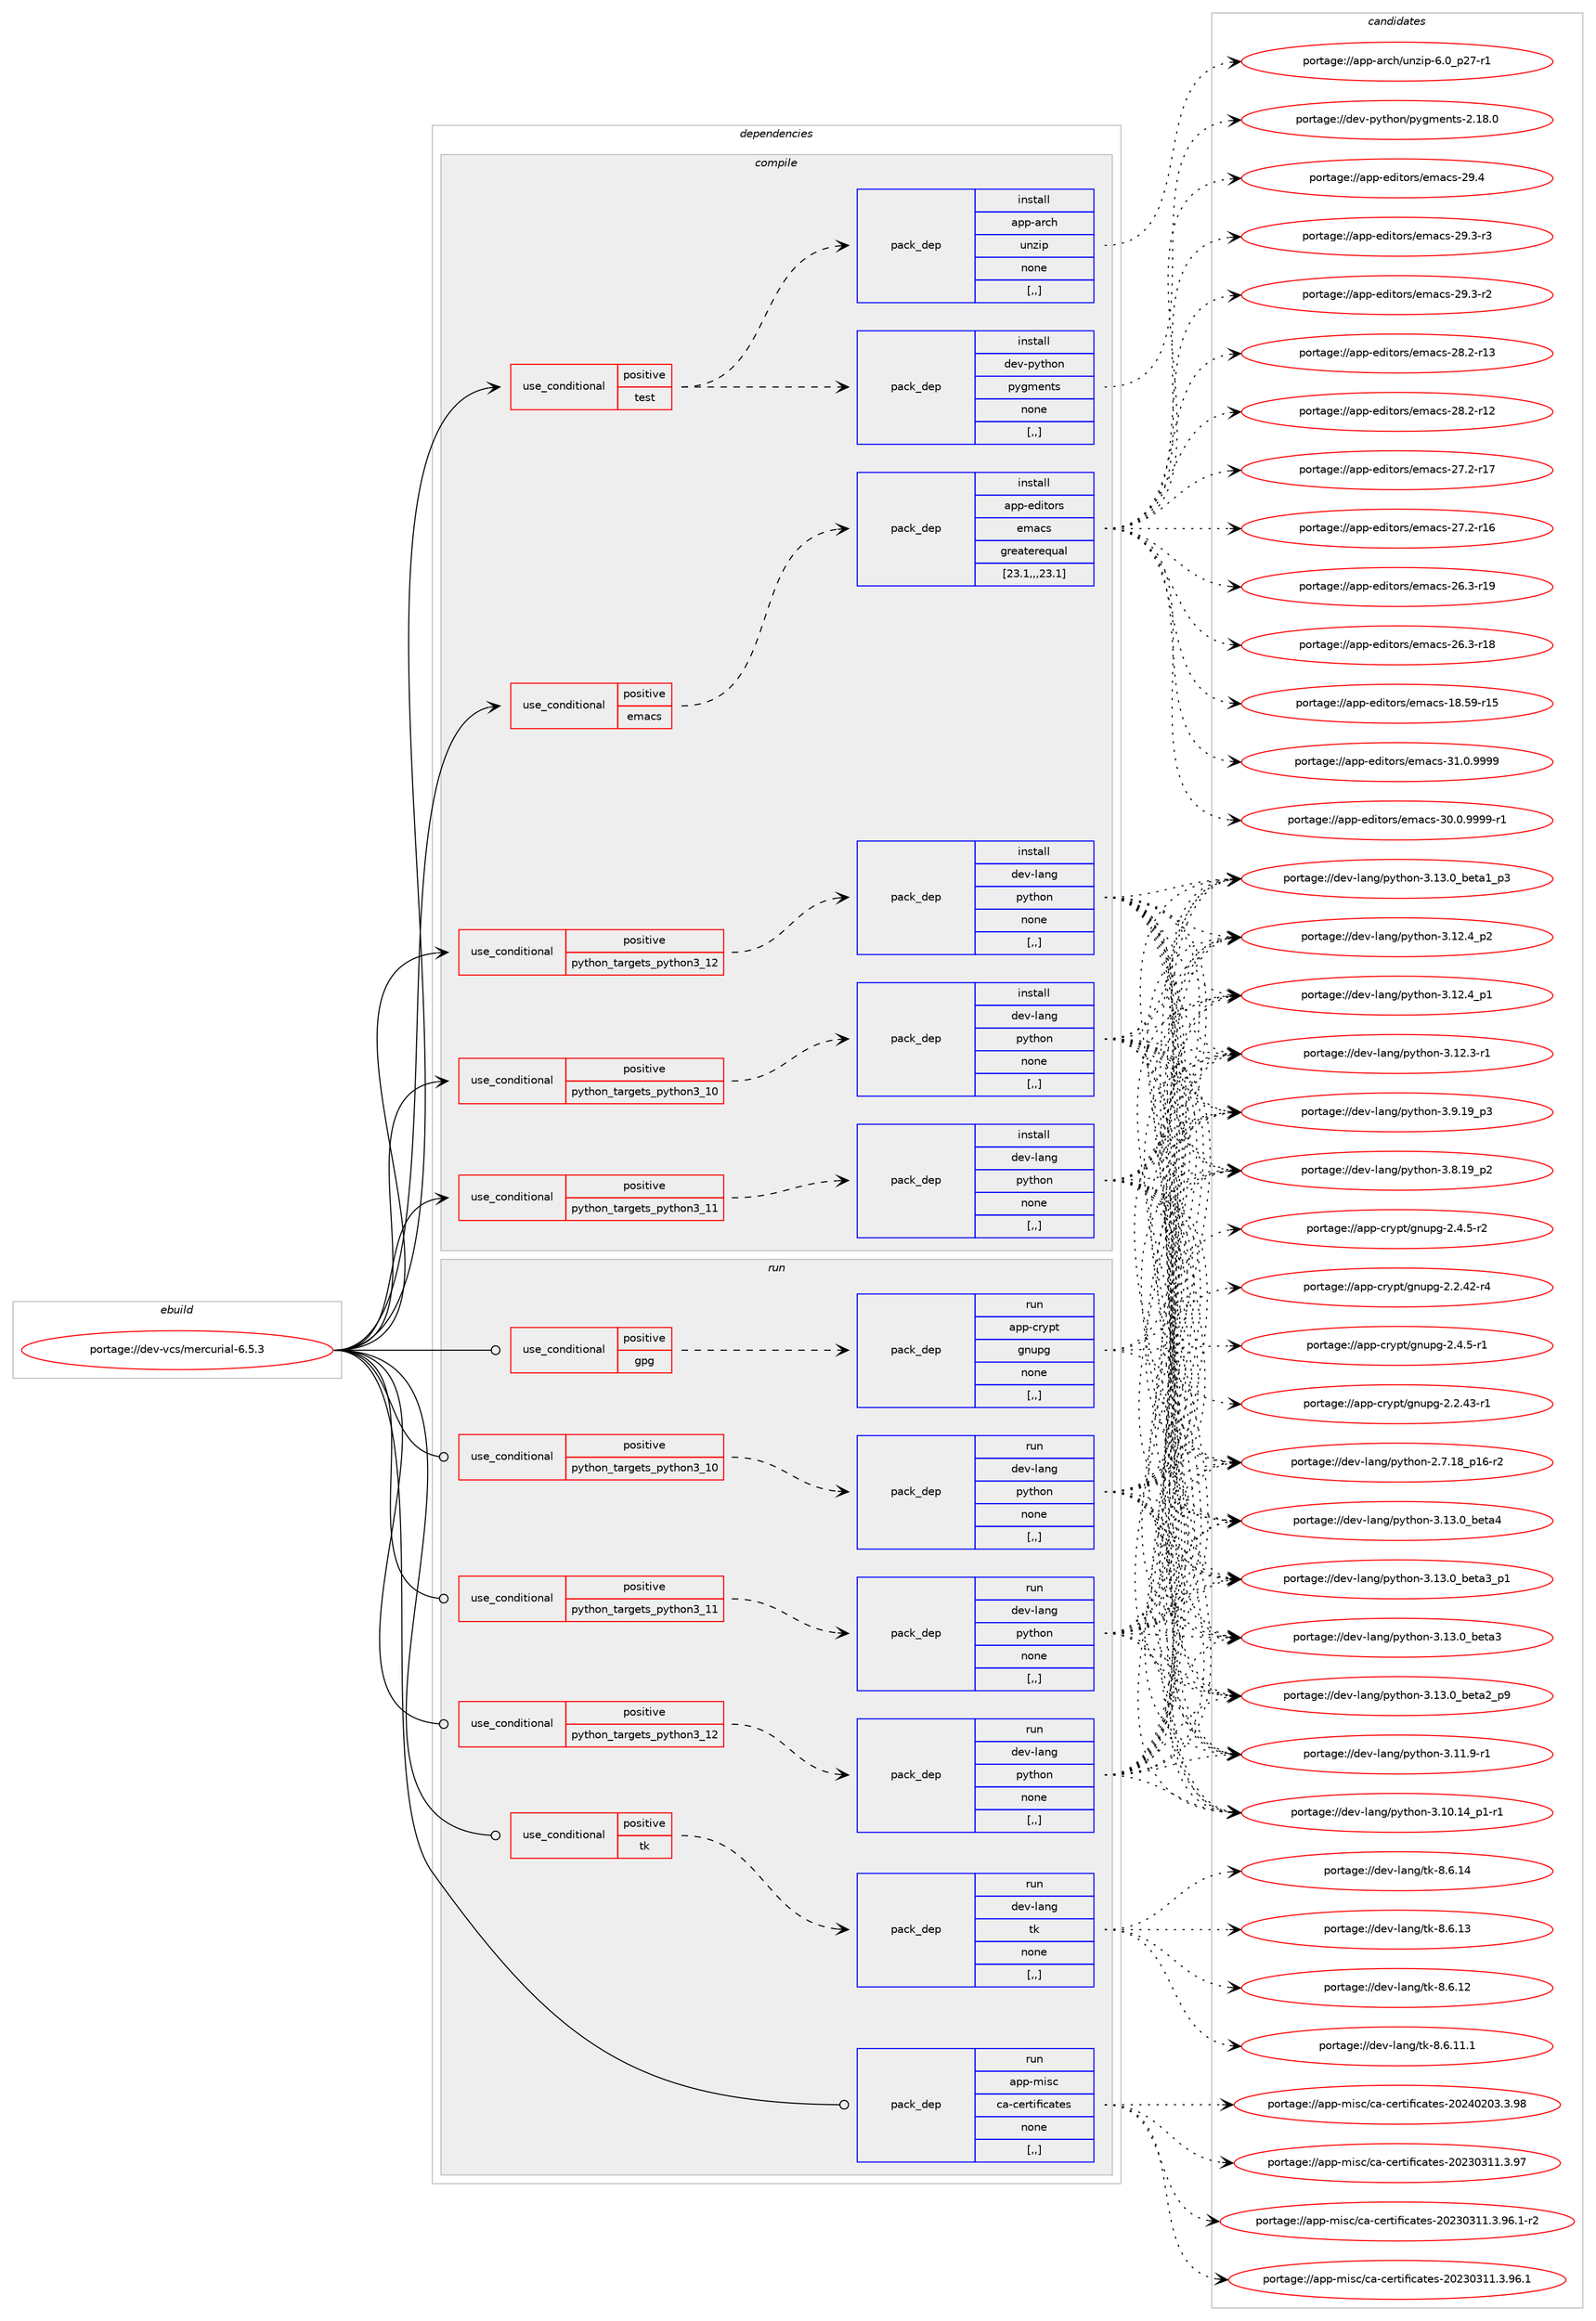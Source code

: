 digraph prolog {

# *************
# Graph options
# *************

newrank=true;
concentrate=true;
compound=true;
graph [rankdir=LR,fontname=Helvetica,fontsize=10,ranksep=1.5];#, ranksep=2.5, nodesep=0.2];
edge  [arrowhead=vee];
node  [fontname=Helvetica,fontsize=10];

# **********
# The ebuild
# **********

subgraph cluster_leftcol {
color=gray;
label=<<i>ebuild</i>>;
id [label="portage://dev-vcs/mercurial-6.5.3", color=red, width=4, href="../dev-vcs/mercurial-6.5.3.svg"];
}

# ****************
# The dependencies
# ****************

subgraph cluster_midcol {
color=gray;
label=<<i>dependencies</i>>;
subgraph cluster_compile {
fillcolor="#eeeeee";
style=filled;
label=<<i>compile</i>>;
subgraph cond62586 {
dependency222664 [label=<<TABLE BORDER="0" CELLBORDER="1" CELLSPACING="0" CELLPADDING="4"><TR><TD ROWSPAN="3" CELLPADDING="10">use_conditional</TD></TR><TR><TD>positive</TD></TR><TR><TD>emacs</TD></TR></TABLE>>, shape=none, color=red];
subgraph pack158615 {
dependency222665 [label=<<TABLE BORDER="0" CELLBORDER="1" CELLSPACING="0" CELLPADDING="4" WIDTH="220"><TR><TD ROWSPAN="6" CELLPADDING="30">pack_dep</TD></TR><TR><TD WIDTH="110">install</TD></TR><TR><TD>app-editors</TD></TR><TR><TD>emacs</TD></TR><TR><TD>greaterequal</TD></TR><TR><TD>[23.1,,,23.1]</TD></TR></TABLE>>, shape=none, color=blue];
}
dependency222664:e -> dependency222665:w [weight=20,style="dashed",arrowhead="vee"];
}
id:e -> dependency222664:w [weight=20,style="solid",arrowhead="vee"];
subgraph cond62587 {
dependency222666 [label=<<TABLE BORDER="0" CELLBORDER="1" CELLSPACING="0" CELLPADDING="4"><TR><TD ROWSPAN="3" CELLPADDING="10">use_conditional</TD></TR><TR><TD>positive</TD></TR><TR><TD>python_targets_python3_10</TD></TR></TABLE>>, shape=none, color=red];
subgraph pack158616 {
dependency222667 [label=<<TABLE BORDER="0" CELLBORDER="1" CELLSPACING="0" CELLPADDING="4" WIDTH="220"><TR><TD ROWSPAN="6" CELLPADDING="30">pack_dep</TD></TR><TR><TD WIDTH="110">install</TD></TR><TR><TD>dev-lang</TD></TR><TR><TD>python</TD></TR><TR><TD>none</TD></TR><TR><TD>[,,]</TD></TR></TABLE>>, shape=none, color=blue];
}
dependency222666:e -> dependency222667:w [weight=20,style="dashed",arrowhead="vee"];
}
id:e -> dependency222666:w [weight=20,style="solid",arrowhead="vee"];
subgraph cond62588 {
dependency222668 [label=<<TABLE BORDER="0" CELLBORDER="1" CELLSPACING="0" CELLPADDING="4"><TR><TD ROWSPAN="3" CELLPADDING="10">use_conditional</TD></TR><TR><TD>positive</TD></TR><TR><TD>python_targets_python3_11</TD></TR></TABLE>>, shape=none, color=red];
subgraph pack158617 {
dependency222669 [label=<<TABLE BORDER="0" CELLBORDER="1" CELLSPACING="0" CELLPADDING="4" WIDTH="220"><TR><TD ROWSPAN="6" CELLPADDING="30">pack_dep</TD></TR><TR><TD WIDTH="110">install</TD></TR><TR><TD>dev-lang</TD></TR><TR><TD>python</TD></TR><TR><TD>none</TD></TR><TR><TD>[,,]</TD></TR></TABLE>>, shape=none, color=blue];
}
dependency222668:e -> dependency222669:w [weight=20,style="dashed",arrowhead="vee"];
}
id:e -> dependency222668:w [weight=20,style="solid",arrowhead="vee"];
subgraph cond62589 {
dependency222670 [label=<<TABLE BORDER="0" CELLBORDER="1" CELLSPACING="0" CELLPADDING="4"><TR><TD ROWSPAN="3" CELLPADDING="10">use_conditional</TD></TR><TR><TD>positive</TD></TR><TR><TD>python_targets_python3_12</TD></TR></TABLE>>, shape=none, color=red];
subgraph pack158618 {
dependency222671 [label=<<TABLE BORDER="0" CELLBORDER="1" CELLSPACING="0" CELLPADDING="4" WIDTH="220"><TR><TD ROWSPAN="6" CELLPADDING="30">pack_dep</TD></TR><TR><TD WIDTH="110">install</TD></TR><TR><TD>dev-lang</TD></TR><TR><TD>python</TD></TR><TR><TD>none</TD></TR><TR><TD>[,,]</TD></TR></TABLE>>, shape=none, color=blue];
}
dependency222670:e -> dependency222671:w [weight=20,style="dashed",arrowhead="vee"];
}
id:e -> dependency222670:w [weight=20,style="solid",arrowhead="vee"];
subgraph cond62590 {
dependency222672 [label=<<TABLE BORDER="0" CELLBORDER="1" CELLSPACING="0" CELLPADDING="4"><TR><TD ROWSPAN="3" CELLPADDING="10">use_conditional</TD></TR><TR><TD>positive</TD></TR><TR><TD>test</TD></TR></TABLE>>, shape=none, color=red];
subgraph pack158619 {
dependency222673 [label=<<TABLE BORDER="0" CELLBORDER="1" CELLSPACING="0" CELLPADDING="4" WIDTH="220"><TR><TD ROWSPAN="6" CELLPADDING="30">pack_dep</TD></TR><TR><TD WIDTH="110">install</TD></TR><TR><TD>app-arch</TD></TR><TR><TD>unzip</TD></TR><TR><TD>none</TD></TR><TR><TD>[,,]</TD></TR></TABLE>>, shape=none, color=blue];
}
dependency222672:e -> dependency222673:w [weight=20,style="dashed",arrowhead="vee"];
subgraph pack158620 {
dependency222674 [label=<<TABLE BORDER="0" CELLBORDER="1" CELLSPACING="0" CELLPADDING="4" WIDTH="220"><TR><TD ROWSPAN="6" CELLPADDING="30">pack_dep</TD></TR><TR><TD WIDTH="110">install</TD></TR><TR><TD>dev-python</TD></TR><TR><TD>pygments</TD></TR><TR><TD>none</TD></TR><TR><TD>[,,]</TD></TR></TABLE>>, shape=none, color=blue];
}
dependency222672:e -> dependency222674:w [weight=20,style="dashed",arrowhead="vee"];
}
id:e -> dependency222672:w [weight=20,style="solid",arrowhead="vee"];
}
subgraph cluster_compileandrun {
fillcolor="#eeeeee";
style=filled;
label=<<i>compile and run</i>>;
}
subgraph cluster_run {
fillcolor="#eeeeee";
style=filled;
label=<<i>run</i>>;
subgraph cond62591 {
dependency222675 [label=<<TABLE BORDER="0" CELLBORDER="1" CELLSPACING="0" CELLPADDING="4"><TR><TD ROWSPAN="3" CELLPADDING="10">use_conditional</TD></TR><TR><TD>positive</TD></TR><TR><TD>gpg</TD></TR></TABLE>>, shape=none, color=red];
subgraph pack158621 {
dependency222676 [label=<<TABLE BORDER="0" CELLBORDER="1" CELLSPACING="0" CELLPADDING="4" WIDTH="220"><TR><TD ROWSPAN="6" CELLPADDING="30">pack_dep</TD></TR><TR><TD WIDTH="110">run</TD></TR><TR><TD>app-crypt</TD></TR><TR><TD>gnupg</TD></TR><TR><TD>none</TD></TR><TR><TD>[,,]</TD></TR></TABLE>>, shape=none, color=blue];
}
dependency222675:e -> dependency222676:w [weight=20,style="dashed",arrowhead="vee"];
}
id:e -> dependency222675:w [weight=20,style="solid",arrowhead="odot"];
subgraph cond62592 {
dependency222677 [label=<<TABLE BORDER="0" CELLBORDER="1" CELLSPACING="0" CELLPADDING="4"><TR><TD ROWSPAN="3" CELLPADDING="10">use_conditional</TD></TR><TR><TD>positive</TD></TR><TR><TD>python_targets_python3_10</TD></TR></TABLE>>, shape=none, color=red];
subgraph pack158622 {
dependency222678 [label=<<TABLE BORDER="0" CELLBORDER="1" CELLSPACING="0" CELLPADDING="4" WIDTH="220"><TR><TD ROWSPAN="6" CELLPADDING="30">pack_dep</TD></TR><TR><TD WIDTH="110">run</TD></TR><TR><TD>dev-lang</TD></TR><TR><TD>python</TD></TR><TR><TD>none</TD></TR><TR><TD>[,,]</TD></TR></TABLE>>, shape=none, color=blue];
}
dependency222677:e -> dependency222678:w [weight=20,style="dashed",arrowhead="vee"];
}
id:e -> dependency222677:w [weight=20,style="solid",arrowhead="odot"];
subgraph cond62593 {
dependency222679 [label=<<TABLE BORDER="0" CELLBORDER="1" CELLSPACING="0" CELLPADDING="4"><TR><TD ROWSPAN="3" CELLPADDING="10">use_conditional</TD></TR><TR><TD>positive</TD></TR><TR><TD>python_targets_python3_11</TD></TR></TABLE>>, shape=none, color=red];
subgraph pack158623 {
dependency222680 [label=<<TABLE BORDER="0" CELLBORDER="1" CELLSPACING="0" CELLPADDING="4" WIDTH="220"><TR><TD ROWSPAN="6" CELLPADDING="30">pack_dep</TD></TR><TR><TD WIDTH="110">run</TD></TR><TR><TD>dev-lang</TD></TR><TR><TD>python</TD></TR><TR><TD>none</TD></TR><TR><TD>[,,]</TD></TR></TABLE>>, shape=none, color=blue];
}
dependency222679:e -> dependency222680:w [weight=20,style="dashed",arrowhead="vee"];
}
id:e -> dependency222679:w [weight=20,style="solid",arrowhead="odot"];
subgraph cond62594 {
dependency222681 [label=<<TABLE BORDER="0" CELLBORDER="1" CELLSPACING="0" CELLPADDING="4"><TR><TD ROWSPAN="3" CELLPADDING="10">use_conditional</TD></TR><TR><TD>positive</TD></TR><TR><TD>python_targets_python3_12</TD></TR></TABLE>>, shape=none, color=red];
subgraph pack158624 {
dependency222682 [label=<<TABLE BORDER="0" CELLBORDER="1" CELLSPACING="0" CELLPADDING="4" WIDTH="220"><TR><TD ROWSPAN="6" CELLPADDING="30">pack_dep</TD></TR><TR><TD WIDTH="110">run</TD></TR><TR><TD>dev-lang</TD></TR><TR><TD>python</TD></TR><TR><TD>none</TD></TR><TR><TD>[,,]</TD></TR></TABLE>>, shape=none, color=blue];
}
dependency222681:e -> dependency222682:w [weight=20,style="dashed",arrowhead="vee"];
}
id:e -> dependency222681:w [weight=20,style="solid",arrowhead="odot"];
subgraph cond62595 {
dependency222683 [label=<<TABLE BORDER="0" CELLBORDER="1" CELLSPACING="0" CELLPADDING="4"><TR><TD ROWSPAN="3" CELLPADDING="10">use_conditional</TD></TR><TR><TD>positive</TD></TR><TR><TD>tk</TD></TR></TABLE>>, shape=none, color=red];
subgraph pack158625 {
dependency222684 [label=<<TABLE BORDER="0" CELLBORDER="1" CELLSPACING="0" CELLPADDING="4" WIDTH="220"><TR><TD ROWSPAN="6" CELLPADDING="30">pack_dep</TD></TR><TR><TD WIDTH="110">run</TD></TR><TR><TD>dev-lang</TD></TR><TR><TD>tk</TD></TR><TR><TD>none</TD></TR><TR><TD>[,,]</TD></TR></TABLE>>, shape=none, color=blue];
}
dependency222683:e -> dependency222684:w [weight=20,style="dashed",arrowhead="vee"];
}
id:e -> dependency222683:w [weight=20,style="solid",arrowhead="odot"];
subgraph pack158626 {
dependency222685 [label=<<TABLE BORDER="0" CELLBORDER="1" CELLSPACING="0" CELLPADDING="4" WIDTH="220"><TR><TD ROWSPAN="6" CELLPADDING="30">pack_dep</TD></TR><TR><TD WIDTH="110">run</TD></TR><TR><TD>app-misc</TD></TR><TR><TD>ca-certificates</TD></TR><TR><TD>none</TD></TR><TR><TD>[,,]</TD></TR></TABLE>>, shape=none, color=blue];
}
id:e -> dependency222685:w [weight=20,style="solid",arrowhead="odot"];
}
}

# **************
# The candidates
# **************

subgraph cluster_choices {
rank=same;
color=gray;
label=<<i>candidates</i>>;

subgraph choice158615 {
color=black;
nodesep=1;
choice971121124510110010511611111411547101109979911545514946484657575757 [label="portage://app-editors/emacs-31.0.9999", color=red, width=4,href="../app-editors/emacs-31.0.9999.svg"];
choice9711211245101100105116111114115471011099799115455148464846575757574511449 [label="portage://app-editors/emacs-30.0.9999-r1", color=red, width=4,href="../app-editors/emacs-30.0.9999-r1.svg"];
choice97112112451011001051161111141154710110997991154550574652 [label="portage://app-editors/emacs-29.4", color=red, width=4,href="../app-editors/emacs-29.4.svg"];
choice971121124510110010511611111411547101109979911545505746514511451 [label="portage://app-editors/emacs-29.3-r3", color=red, width=4,href="../app-editors/emacs-29.3-r3.svg"];
choice971121124510110010511611111411547101109979911545505746514511450 [label="portage://app-editors/emacs-29.3-r2", color=red, width=4,href="../app-editors/emacs-29.3-r2.svg"];
choice97112112451011001051161111141154710110997991154550564650451144951 [label="portage://app-editors/emacs-28.2-r13", color=red, width=4,href="../app-editors/emacs-28.2-r13.svg"];
choice97112112451011001051161111141154710110997991154550564650451144950 [label="portage://app-editors/emacs-28.2-r12", color=red, width=4,href="../app-editors/emacs-28.2-r12.svg"];
choice97112112451011001051161111141154710110997991154550554650451144955 [label="portage://app-editors/emacs-27.2-r17", color=red, width=4,href="../app-editors/emacs-27.2-r17.svg"];
choice97112112451011001051161111141154710110997991154550554650451144954 [label="portage://app-editors/emacs-27.2-r16", color=red, width=4,href="../app-editors/emacs-27.2-r16.svg"];
choice97112112451011001051161111141154710110997991154550544651451144957 [label="portage://app-editors/emacs-26.3-r19", color=red, width=4,href="../app-editors/emacs-26.3-r19.svg"];
choice97112112451011001051161111141154710110997991154550544651451144956 [label="portage://app-editors/emacs-26.3-r18", color=red, width=4,href="../app-editors/emacs-26.3-r18.svg"];
choice9711211245101100105116111114115471011099799115454956465357451144953 [label="portage://app-editors/emacs-18.59-r15", color=red, width=4,href="../app-editors/emacs-18.59-r15.svg"];
dependency222665:e -> choice971121124510110010511611111411547101109979911545514946484657575757:w [style=dotted,weight="100"];
dependency222665:e -> choice9711211245101100105116111114115471011099799115455148464846575757574511449:w [style=dotted,weight="100"];
dependency222665:e -> choice97112112451011001051161111141154710110997991154550574652:w [style=dotted,weight="100"];
dependency222665:e -> choice971121124510110010511611111411547101109979911545505746514511451:w [style=dotted,weight="100"];
dependency222665:e -> choice971121124510110010511611111411547101109979911545505746514511450:w [style=dotted,weight="100"];
dependency222665:e -> choice97112112451011001051161111141154710110997991154550564650451144951:w [style=dotted,weight="100"];
dependency222665:e -> choice97112112451011001051161111141154710110997991154550564650451144950:w [style=dotted,weight="100"];
dependency222665:e -> choice97112112451011001051161111141154710110997991154550554650451144955:w [style=dotted,weight="100"];
dependency222665:e -> choice97112112451011001051161111141154710110997991154550554650451144954:w [style=dotted,weight="100"];
dependency222665:e -> choice97112112451011001051161111141154710110997991154550544651451144957:w [style=dotted,weight="100"];
dependency222665:e -> choice97112112451011001051161111141154710110997991154550544651451144956:w [style=dotted,weight="100"];
dependency222665:e -> choice9711211245101100105116111114115471011099799115454956465357451144953:w [style=dotted,weight="100"];
}
subgraph choice158616 {
color=black;
nodesep=1;
choice1001011184510897110103471121211161041111104551464951464895981011169752 [label="portage://dev-lang/python-3.13.0_beta4", color=red, width=4,href="../dev-lang/python-3.13.0_beta4.svg"];
choice10010111845108971101034711212111610411111045514649514648959810111697519511249 [label="portage://dev-lang/python-3.13.0_beta3_p1", color=red, width=4,href="../dev-lang/python-3.13.0_beta3_p1.svg"];
choice1001011184510897110103471121211161041111104551464951464895981011169751 [label="portage://dev-lang/python-3.13.0_beta3", color=red, width=4,href="../dev-lang/python-3.13.0_beta3.svg"];
choice10010111845108971101034711212111610411111045514649514648959810111697509511257 [label="portage://dev-lang/python-3.13.0_beta2_p9", color=red, width=4,href="../dev-lang/python-3.13.0_beta2_p9.svg"];
choice10010111845108971101034711212111610411111045514649514648959810111697499511251 [label="portage://dev-lang/python-3.13.0_beta1_p3", color=red, width=4,href="../dev-lang/python-3.13.0_beta1_p3.svg"];
choice100101118451089711010347112121116104111110455146495046529511250 [label="portage://dev-lang/python-3.12.4_p2", color=red, width=4,href="../dev-lang/python-3.12.4_p2.svg"];
choice100101118451089711010347112121116104111110455146495046529511249 [label="portage://dev-lang/python-3.12.4_p1", color=red, width=4,href="../dev-lang/python-3.12.4_p1.svg"];
choice100101118451089711010347112121116104111110455146495046514511449 [label="portage://dev-lang/python-3.12.3-r1", color=red, width=4,href="../dev-lang/python-3.12.3-r1.svg"];
choice100101118451089711010347112121116104111110455146494946574511449 [label="portage://dev-lang/python-3.11.9-r1", color=red, width=4,href="../dev-lang/python-3.11.9-r1.svg"];
choice100101118451089711010347112121116104111110455146494846495295112494511449 [label="portage://dev-lang/python-3.10.14_p1-r1", color=red, width=4,href="../dev-lang/python-3.10.14_p1-r1.svg"];
choice100101118451089711010347112121116104111110455146574649579511251 [label="portage://dev-lang/python-3.9.19_p3", color=red, width=4,href="../dev-lang/python-3.9.19_p3.svg"];
choice100101118451089711010347112121116104111110455146564649579511250 [label="portage://dev-lang/python-3.8.19_p2", color=red, width=4,href="../dev-lang/python-3.8.19_p2.svg"];
choice100101118451089711010347112121116104111110455046554649569511249544511450 [label="portage://dev-lang/python-2.7.18_p16-r2", color=red, width=4,href="../dev-lang/python-2.7.18_p16-r2.svg"];
dependency222667:e -> choice1001011184510897110103471121211161041111104551464951464895981011169752:w [style=dotted,weight="100"];
dependency222667:e -> choice10010111845108971101034711212111610411111045514649514648959810111697519511249:w [style=dotted,weight="100"];
dependency222667:e -> choice1001011184510897110103471121211161041111104551464951464895981011169751:w [style=dotted,weight="100"];
dependency222667:e -> choice10010111845108971101034711212111610411111045514649514648959810111697509511257:w [style=dotted,weight="100"];
dependency222667:e -> choice10010111845108971101034711212111610411111045514649514648959810111697499511251:w [style=dotted,weight="100"];
dependency222667:e -> choice100101118451089711010347112121116104111110455146495046529511250:w [style=dotted,weight="100"];
dependency222667:e -> choice100101118451089711010347112121116104111110455146495046529511249:w [style=dotted,weight="100"];
dependency222667:e -> choice100101118451089711010347112121116104111110455146495046514511449:w [style=dotted,weight="100"];
dependency222667:e -> choice100101118451089711010347112121116104111110455146494946574511449:w [style=dotted,weight="100"];
dependency222667:e -> choice100101118451089711010347112121116104111110455146494846495295112494511449:w [style=dotted,weight="100"];
dependency222667:e -> choice100101118451089711010347112121116104111110455146574649579511251:w [style=dotted,weight="100"];
dependency222667:e -> choice100101118451089711010347112121116104111110455146564649579511250:w [style=dotted,weight="100"];
dependency222667:e -> choice100101118451089711010347112121116104111110455046554649569511249544511450:w [style=dotted,weight="100"];
}
subgraph choice158617 {
color=black;
nodesep=1;
choice1001011184510897110103471121211161041111104551464951464895981011169752 [label="portage://dev-lang/python-3.13.0_beta4", color=red, width=4,href="../dev-lang/python-3.13.0_beta4.svg"];
choice10010111845108971101034711212111610411111045514649514648959810111697519511249 [label="portage://dev-lang/python-3.13.0_beta3_p1", color=red, width=4,href="../dev-lang/python-3.13.0_beta3_p1.svg"];
choice1001011184510897110103471121211161041111104551464951464895981011169751 [label="portage://dev-lang/python-3.13.0_beta3", color=red, width=4,href="../dev-lang/python-3.13.0_beta3.svg"];
choice10010111845108971101034711212111610411111045514649514648959810111697509511257 [label="portage://dev-lang/python-3.13.0_beta2_p9", color=red, width=4,href="../dev-lang/python-3.13.0_beta2_p9.svg"];
choice10010111845108971101034711212111610411111045514649514648959810111697499511251 [label="portage://dev-lang/python-3.13.0_beta1_p3", color=red, width=4,href="../dev-lang/python-3.13.0_beta1_p3.svg"];
choice100101118451089711010347112121116104111110455146495046529511250 [label="portage://dev-lang/python-3.12.4_p2", color=red, width=4,href="../dev-lang/python-3.12.4_p2.svg"];
choice100101118451089711010347112121116104111110455146495046529511249 [label="portage://dev-lang/python-3.12.4_p1", color=red, width=4,href="../dev-lang/python-3.12.4_p1.svg"];
choice100101118451089711010347112121116104111110455146495046514511449 [label="portage://dev-lang/python-3.12.3-r1", color=red, width=4,href="../dev-lang/python-3.12.3-r1.svg"];
choice100101118451089711010347112121116104111110455146494946574511449 [label="portage://dev-lang/python-3.11.9-r1", color=red, width=4,href="../dev-lang/python-3.11.9-r1.svg"];
choice100101118451089711010347112121116104111110455146494846495295112494511449 [label="portage://dev-lang/python-3.10.14_p1-r1", color=red, width=4,href="../dev-lang/python-3.10.14_p1-r1.svg"];
choice100101118451089711010347112121116104111110455146574649579511251 [label="portage://dev-lang/python-3.9.19_p3", color=red, width=4,href="../dev-lang/python-3.9.19_p3.svg"];
choice100101118451089711010347112121116104111110455146564649579511250 [label="portage://dev-lang/python-3.8.19_p2", color=red, width=4,href="../dev-lang/python-3.8.19_p2.svg"];
choice100101118451089711010347112121116104111110455046554649569511249544511450 [label="portage://dev-lang/python-2.7.18_p16-r2", color=red, width=4,href="../dev-lang/python-2.7.18_p16-r2.svg"];
dependency222669:e -> choice1001011184510897110103471121211161041111104551464951464895981011169752:w [style=dotted,weight="100"];
dependency222669:e -> choice10010111845108971101034711212111610411111045514649514648959810111697519511249:w [style=dotted,weight="100"];
dependency222669:e -> choice1001011184510897110103471121211161041111104551464951464895981011169751:w [style=dotted,weight="100"];
dependency222669:e -> choice10010111845108971101034711212111610411111045514649514648959810111697509511257:w [style=dotted,weight="100"];
dependency222669:e -> choice10010111845108971101034711212111610411111045514649514648959810111697499511251:w [style=dotted,weight="100"];
dependency222669:e -> choice100101118451089711010347112121116104111110455146495046529511250:w [style=dotted,weight="100"];
dependency222669:e -> choice100101118451089711010347112121116104111110455146495046529511249:w [style=dotted,weight="100"];
dependency222669:e -> choice100101118451089711010347112121116104111110455146495046514511449:w [style=dotted,weight="100"];
dependency222669:e -> choice100101118451089711010347112121116104111110455146494946574511449:w [style=dotted,weight="100"];
dependency222669:e -> choice100101118451089711010347112121116104111110455146494846495295112494511449:w [style=dotted,weight="100"];
dependency222669:e -> choice100101118451089711010347112121116104111110455146574649579511251:w [style=dotted,weight="100"];
dependency222669:e -> choice100101118451089711010347112121116104111110455146564649579511250:w [style=dotted,weight="100"];
dependency222669:e -> choice100101118451089711010347112121116104111110455046554649569511249544511450:w [style=dotted,weight="100"];
}
subgraph choice158618 {
color=black;
nodesep=1;
choice1001011184510897110103471121211161041111104551464951464895981011169752 [label="portage://dev-lang/python-3.13.0_beta4", color=red, width=4,href="../dev-lang/python-3.13.0_beta4.svg"];
choice10010111845108971101034711212111610411111045514649514648959810111697519511249 [label="portage://dev-lang/python-3.13.0_beta3_p1", color=red, width=4,href="../dev-lang/python-3.13.0_beta3_p1.svg"];
choice1001011184510897110103471121211161041111104551464951464895981011169751 [label="portage://dev-lang/python-3.13.0_beta3", color=red, width=4,href="../dev-lang/python-3.13.0_beta3.svg"];
choice10010111845108971101034711212111610411111045514649514648959810111697509511257 [label="portage://dev-lang/python-3.13.0_beta2_p9", color=red, width=4,href="../dev-lang/python-3.13.0_beta2_p9.svg"];
choice10010111845108971101034711212111610411111045514649514648959810111697499511251 [label="portage://dev-lang/python-3.13.0_beta1_p3", color=red, width=4,href="../dev-lang/python-3.13.0_beta1_p3.svg"];
choice100101118451089711010347112121116104111110455146495046529511250 [label="portage://dev-lang/python-3.12.4_p2", color=red, width=4,href="../dev-lang/python-3.12.4_p2.svg"];
choice100101118451089711010347112121116104111110455146495046529511249 [label="portage://dev-lang/python-3.12.4_p1", color=red, width=4,href="../dev-lang/python-3.12.4_p1.svg"];
choice100101118451089711010347112121116104111110455146495046514511449 [label="portage://dev-lang/python-3.12.3-r1", color=red, width=4,href="../dev-lang/python-3.12.3-r1.svg"];
choice100101118451089711010347112121116104111110455146494946574511449 [label="portage://dev-lang/python-3.11.9-r1", color=red, width=4,href="../dev-lang/python-3.11.9-r1.svg"];
choice100101118451089711010347112121116104111110455146494846495295112494511449 [label="portage://dev-lang/python-3.10.14_p1-r1", color=red, width=4,href="../dev-lang/python-3.10.14_p1-r1.svg"];
choice100101118451089711010347112121116104111110455146574649579511251 [label="portage://dev-lang/python-3.9.19_p3", color=red, width=4,href="../dev-lang/python-3.9.19_p3.svg"];
choice100101118451089711010347112121116104111110455146564649579511250 [label="portage://dev-lang/python-3.8.19_p2", color=red, width=4,href="../dev-lang/python-3.8.19_p2.svg"];
choice100101118451089711010347112121116104111110455046554649569511249544511450 [label="portage://dev-lang/python-2.7.18_p16-r2", color=red, width=4,href="../dev-lang/python-2.7.18_p16-r2.svg"];
dependency222671:e -> choice1001011184510897110103471121211161041111104551464951464895981011169752:w [style=dotted,weight="100"];
dependency222671:e -> choice10010111845108971101034711212111610411111045514649514648959810111697519511249:w [style=dotted,weight="100"];
dependency222671:e -> choice1001011184510897110103471121211161041111104551464951464895981011169751:w [style=dotted,weight="100"];
dependency222671:e -> choice10010111845108971101034711212111610411111045514649514648959810111697509511257:w [style=dotted,weight="100"];
dependency222671:e -> choice10010111845108971101034711212111610411111045514649514648959810111697499511251:w [style=dotted,weight="100"];
dependency222671:e -> choice100101118451089711010347112121116104111110455146495046529511250:w [style=dotted,weight="100"];
dependency222671:e -> choice100101118451089711010347112121116104111110455146495046529511249:w [style=dotted,weight="100"];
dependency222671:e -> choice100101118451089711010347112121116104111110455146495046514511449:w [style=dotted,weight="100"];
dependency222671:e -> choice100101118451089711010347112121116104111110455146494946574511449:w [style=dotted,weight="100"];
dependency222671:e -> choice100101118451089711010347112121116104111110455146494846495295112494511449:w [style=dotted,weight="100"];
dependency222671:e -> choice100101118451089711010347112121116104111110455146574649579511251:w [style=dotted,weight="100"];
dependency222671:e -> choice100101118451089711010347112121116104111110455146564649579511250:w [style=dotted,weight="100"];
dependency222671:e -> choice100101118451089711010347112121116104111110455046554649569511249544511450:w [style=dotted,weight="100"];
}
subgraph choice158619 {
color=black;
nodesep=1;
choice9711211245971149910447117110122105112455446489511250554511449 [label="portage://app-arch/unzip-6.0_p27-r1", color=red, width=4,href="../app-arch/unzip-6.0_p27-r1.svg"];
dependency222673:e -> choice9711211245971149910447117110122105112455446489511250554511449:w [style=dotted,weight="100"];
}
subgraph choice158620 {
color=black;
nodesep=1;
choice100101118451121211161041111104711212110310910111011611545504649564648 [label="portage://dev-python/pygments-2.18.0", color=red, width=4,href="../dev-python/pygments-2.18.0.svg"];
dependency222674:e -> choice100101118451121211161041111104711212110310910111011611545504649564648:w [style=dotted,weight="100"];
}
subgraph choice158621 {
color=black;
nodesep=1;
choice971121124599114121112116471031101171121034550465246534511450 [label="portage://app-crypt/gnupg-2.4.5-r2", color=red, width=4,href="../app-crypt/gnupg-2.4.5-r2.svg"];
choice971121124599114121112116471031101171121034550465246534511449 [label="portage://app-crypt/gnupg-2.4.5-r1", color=red, width=4,href="../app-crypt/gnupg-2.4.5-r1.svg"];
choice97112112459911412111211647103110117112103455046504652514511449 [label="portage://app-crypt/gnupg-2.2.43-r1", color=red, width=4,href="../app-crypt/gnupg-2.2.43-r1.svg"];
choice97112112459911412111211647103110117112103455046504652504511452 [label="portage://app-crypt/gnupg-2.2.42-r4", color=red, width=4,href="../app-crypt/gnupg-2.2.42-r4.svg"];
dependency222676:e -> choice971121124599114121112116471031101171121034550465246534511450:w [style=dotted,weight="100"];
dependency222676:e -> choice971121124599114121112116471031101171121034550465246534511449:w [style=dotted,weight="100"];
dependency222676:e -> choice97112112459911412111211647103110117112103455046504652514511449:w [style=dotted,weight="100"];
dependency222676:e -> choice97112112459911412111211647103110117112103455046504652504511452:w [style=dotted,weight="100"];
}
subgraph choice158622 {
color=black;
nodesep=1;
choice1001011184510897110103471121211161041111104551464951464895981011169752 [label="portage://dev-lang/python-3.13.0_beta4", color=red, width=4,href="../dev-lang/python-3.13.0_beta4.svg"];
choice10010111845108971101034711212111610411111045514649514648959810111697519511249 [label="portage://dev-lang/python-3.13.0_beta3_p1", color=red, width=4,href="../dev-lang/python-3.13.0_beta3_p1.svg"];
choice1001011184510897110103471121211161041111104551464951464895981011169751 [label="portage://dev-lang/python-3.13.0_beta3", color=red, width=4,href="../dev-lang/python-3.13.0_beta3.svg"];
choice10010111845108971101034711212111610411111045514649514648959810111697509511257 [label="portage://dev-lang/python-3.13.0_beta2_p9", color=red, width=4,href="../dev-lang/python-3.13.0_beta2_p9.svg"];
choice10010111845108971101034711212111610411111045514649514648959810111697499511251 [label="portage://dev-lang/python-3.13.0_beta1_p3", color=red, width=4,href="../dev-lang/python-3.13.0_beta1_p3.svg"];
choice100101118451089711010347112121116104111110455146495046529511250 [label="portage://dev-lang/python-3.12.4_p2", color=red, width=4,href="../dev-lang/python-3.12.4_p2.svg"];
choice100101118451089711010347112121116104111110455146495046529511249 [label="portage://dev-lang/python-3.12.4_p1", color=red, width=4,href="../dev-lang/python-3.12.4_p1.svg"];
choice100101118451089711010347112121116104111110455146495046514511449 [label="portage://dev-lang/python-3.12.3-r1", color=red, width=4,href="../dev-lang/python-3.12.3-r1.svg"];
choice100101118451089711010347112121116104111110455146494946574511449 [label="portage://dev-lang/python-3.11.9-r1", color=red, width=4,href="../dev-lang/python-3.11.9-r1.svg"];
choice100101118451089711010347112121116104111110455146494846495295112494511449 [label="portage://dev-lang/python-3.10.14_p1-r1", color=red, width=4,href="../dev-lang/python-3.10.14_p1-r1.svg"];
choice100101118451089711010347112121116104111110455146574649579511251 [label="portage://dev-lang/python-3.9.19_p3", color=red, width=4,href="../dev-lang/python-3.9.19_p3.svg"];
choice100101118451089711010347112121116104111110455146564649579511250 [label="portage://dev-lang/python-3.8.19_p2", color=red, width=4,href="../dev-lang/python-3.8.19_p2.svg"];
choice100101118451089711010347112121116104111110455046554649569511249544511450 [label="portage://dev-lang/python-2.7.18_p16-r2", color=red, width=4,href="../dev-lang/python-2.7.18_p16-r2.svg"];
dependency222678:e -> choice1001011184510897110103471121211161041111104551464951464895981011169752:w [style=dotted,weight="100"];
dependency222678:e -> choice10010111845108971101034711212111610411111045514649514648959810111697519511249:w [style=dotted,weight="100"];
dependency222678:e -> choice1001011184510897110103471121211161041111104551464951464895981011169751:w [style=dotted,weight="100"];
dependency222678:e -> choice10010111845108971101034711212111610411111045514649514648959810111697509511257:w [style=dotted,weight="100"];
dependency222678:e -> choice10010111845108971101034711212111610411111045514649514648959810111697499511251:w [style=dotted,weight="100"];
dependency222678:e -> choice100101118451089711010347112121116104111110455146495046529511250:w [style=dotted,weight="100"];
dependency222678:e -> choice100101118451089711010347112121116104111110455146495046529511249:w [style=dotted,weight="100"];
dependency222678:e -> choice100101118451089711010347112121116104111110455146495046514511449:w [style=dotted,weight="100"];
dependency222678:e -> choice100101118451089711010347112121116104111110455146494946574511449:w [style=dotted,weight="100"];
dependency222678:e -> choice100101118451089711010347112121116104111110455146494846495295112494511449:w [style=dotted,weight="100"];
dependency222678:e -> choice100101118451089711010347112121116104111110455146574649579511251:w [style=dotted,weight="100"];
dependency222678:e -> choice100101118451089711010347112121116104111110455146564649579511250:w [style=dotted,weight="100"];
dependency222678:e -> choice100101118451089711010347112121116104111110455046554649569511249544511450:w [style=dotted,weight="100"];
}
subgraph choice158623 {
color=black;
nodesep=1;
choice1001011184510897110103471121211161041111104551464951464895981011169752 [label="portage://dev-lang/python-3.13.0_beta4", color=red, width=4,href="../dev-lang/python-3.13.0_beta4.svg"];
choice10010111845108971101034711212111610411111045514649514648959810111697519511249 [label="portage://dev-lang/python-3.13.0_beta3_p1", color=red, width=4,href="../dev-lang/python-3.13.0_beta3_p1.svg"];
choice1001011184510897110103471121211161041111104551464951464895981011169751 [label="portage://dev-lang/python-3.13.0_beta3", color=red, width=4,href="../dev-lang/python-3.13.0_beta3.svg"];
choice10010111845108971101034711212111610411111045514649514648959810111697509511257 [label="portage://dev-lang/python-3.13.0_beta2_p9", color=red, width=4,href="../dev-lang/python-3.13.0_beta2_p9.svg"];
choice10010111845108971101034711212111610411111045514649514648959810111697499511251 [label="portage://dev-lang/python-3.13.0_beta1_p3", color=red, width=4,href="../dev-lang/python-3.13.0_beta1_p3.svg"];
choice100101118451089711010347112121116104111110455146495046529511250 [label="portage://dev-lang/python-3.12.4_p2", color=red, width=4,href="../dev-lang/python-3.12.4_p2.svg"];
choice100101118451089711010347112121116104111110455146495046529511249 [label="portage://dev-lang/python-3.12.4_p1", color=red, width=4,href="../dev-lang/python-3.12.4_p1.svg"];
choice100101118451089711010347112121116104111110455146495046514511449 [label="portage://dev-lang/python-3.12.3-r1", color=red, width=4,href="../dev-lang/python-3.12.3-r1.svg"];
choice100101118451089711010347112121116104111110455146494946574511449 [label="portage://dev-lang/python-3.11.9-r1", color=red, width=4,href="../dev-lang/python-3.11.9-r1.svg"];
choice100101118451089711010347112121116104111110455146494846495295112494511449 [label="portage://dev-lang/python-3.10.14_p1-r1", color=red, width=4,href="../dev-lang/python-3.10.14_p1-r1.svg"];
choice100101118451089711010347112121116104111110455146574649579511251 [label="portage://dev-lang/python-3.9.19_p3", color=red, width=4,href="../dev-lang/python-3.9.19_p3.svg"];
choice100101118451089711010347112121116104111110455146564649579511250 [label="portage://dev-lang/python-3.8.19_p2", color=red, width=4,href="../dev-lang/python-3.8.19_p2.svg"];
choice100101118451089711010347112121116104111110455046554649569511249544511450 [label="portage://dev-lang/python-2.7.18_p16-r2", color=red, width=4,href="../dev-lang/python-2.7.18_p16-r2.svg"];
dependency222680:e -> choice1001011184510897110103471121211161041111104551464951464895981011169752:w [style=dotted,weight="100"];
dependency222680:e -> choice10010111845108971101034711212111610411111045514649514648959810111697519511249:w [style=dotted,weight="100"];
dependency222680:e -> choice1001011184510897110103471121211161041111104551464951464895981011169751:w [style=dotted,weight="100"];
dependency222680:e -> choice10010111845108971101034711212111610411111045514649514648959810111697509511257:w [style=dotted,weight="100"];
dependency222680:e -> choice10010111845108971101034711212111610411111045514649514648959810111697499511251:w [style=dotted,weight="100"];
dependency222680:e -> choice100101118451089711010347112121116104111110455146495046529511250:w [style=dotted,weight="100"];
dependency222680:e -> choice100101118451089711010347112121116104111110455146495046529511249:w [style=dotted,weight="100"];
dependency222680:e -> choice100101118451089711010347112121116104111110455146495046514511449:w [style=dotted,weight="100"];
dependency222680:e -> choice100101118451089711010347112121116104111110455146494946574511449:w [style=dotted,weight="100"];
dependency222680:e -> choice100101118451089711010347112121116104111110455146494846495295112494511449:w [style=dotted,weight="100"];
dependency222680:e -> choice100101118451089711010347112121116104111110455146574649579511251:w [style=dotted,weight="100"];
dependency222680:e -> choice100101118451089711010347112121116104111110455146564649579511250:w [style=dotted,weight="100"];
dependency222680:e -> choice100101118451089711010347112121116104111110455046554649569511249544511450:w [style=dotted,weight="100"];
}
subgraph choice158624 {
color=black;
nodesep=1;
choice1001011184510897110103471121211161041111104551464951464895981011169752 [label="portage://dev-lang/python-3.13.0_beta4", color=red, width=4,href="../dev-lang/python-3.13.0_beta4.svg"];
choice10010111845108971101034711212111610411111045514649514648959810111697519511249 [label="portage://dev-lang/python-3.13.0_beta3_p1", color=red, width=4,href="../dev-lang/python-3.13.0_beta3_p1.svg"];
choice1001011184510897110103471121211161041111104551464951464895981011169751 [label="portage://dev-lang/python-3.13.0_beta3", color=red, width=4,href="../dev-lang/python-3.13.0_beta3.svg"];
choice10010111845108971101034711212111610411111045514649514648959810111697509511257 [label="portage://dev-lang/python-3.13.0_beta2_p9", color=red, width=4,href="../dev-lang/python-3.13.0_beta2_p9.svg"];
choice10010111845108971101034711212111610411111045514649514648959810111697499511251 [label="portage://dev-lang/python-3.13.0_beta1_p3", color=red, width=4,href="../dev-lang/python-3.13.0_beta1_p3.svg"];
choice100101118451089711010347112121116104111110455146495046529511250 [label="portage://dev-lang/python-3.12.4_p2", color=red, width=4,href="../dev-lang/python-3.12.4_p2.svg"];
choice100101118451089711010347112121116104111110455146495046529511249 [label="portage://dev-lang/python-3.12.4_p1", color=red, width=4,href="../dev-lang/python-3.12.4_p1.svg"];
choice100101118451089711010347112121116104111110455146495046514511449 [label="portage://dev-lang/python-3.12.3-r1", color=red, width=4,href="../dev-lang/python-3.12.3-r1.svg"];
choice100101118451089711010347112121116104111110455146494946574511449 [label="portage://dev-lang/python-3.11.9-r1", color=red, width=4,href="../dev-lang/python-3.11.9-r1.svg"];
choice100101118451089711010347112121116104111110455146494846495295112494511449 [label="portage://dev-lang/python-3.10.14_p1-r1", color=red, width=4,href="../dev-lang/python-3.10.14_p1-r1.svg"];
choice100101118451089711010347112121116104111110455146574649579511251 [label="portage://dev-lang/python-3.9.19_p3", color=red, width=4,href="../dev-lang/python-3.9.19_p3.svg"];
choice100101118451089711010347112121116104111110455146564649579511250 [label="portage://dev-lang/python-3.8.19_p2", color=red, width=4,href="../dev-lang/python-3.8.19_p2.svg"];
choice100101118451089711010347112121116104111110455046554649569511249544511450 [label="portage://dev-lang/python-2.7.18_p16-r2", color=red, width=4,href="../dev-lang/python-2.7.18_p16-r2.svg"];
dependency222682:e -> choice1001011184510897110103471121211161041111104551464951464895981011169752:w [style=dotted,weight="100"];
dependency222682:e -> choice10010111845108971101034711212111610411111045514649514648959810111697519511249:w [style=dotted,weight="100"];
dependency222682:e -> choice1001011184510897110103471121211161041111104551464951464895981011169751:w [style=dotted,weight="100"];
dependency222682:e -> choice10010111845108971101034711212111610411111045514649514648959810111697509511257:w [style=dotted,weight="100"];
dependency222682:e -> choice10010111845108971101034711212111610411111045514649514648959810111697499511251:w [style=dotted,weight="100"];
dependency222682:e -> choice100101118451089711010347112121116104111110455146495046529511250:w [style=dotted,weight="100"];
dependency222682:e -> choice100101118451089711010347112121116104111110455146495046529511249:w [style=dotted,weight="100"];
dependency222682:e -> choice100101118451089711010347112121116104111110455146495046514511449:w [style=dotted,weight="100"];
dependency222682:e -> choice100101118451089711010347112121116104111110455146494946574511449:w [style=dotted,weight="100"];
dependency222682:e -> choice100101118451089711010347112121116104111110455146494846495295112494511449:w [style=dotted,weight="100"];
dependency222682:e -> choice100101118451089711010347112121116104111110455146574649579511251:w [style=dotted,weight="100"];
dependency222682:e -> choice100101118451089711010347112121116104111110455146564649579511250:w [style=dotted,weight="100"];
dependency222682:e -> choice100101118451089711010347112121116104111110455046554649569511249544511450:w [style=dotted,weight="100"];
}
subgraph choice158625 {
color=black;
nodesep=1;
choice10010111845108971101034711610745564654464952 [label="portage://dev-lang/tk-8.6.14", color=red, width=4,href="../dev-lang/tk-8.6.14.svg"];
choice10010111845108971101034711610745564654464951 [label="portage://dev-lang/tk-8.6.13", color=red, width=4,href="../dev-lang/tk-8.6.13.svg"];
choice10010111845108971101034711610745564654464950 [label="portage://dev-lang/tk-8.6.12", color=red, width=4,href="../dev-lang/tk-8.6.12.svg"];
choice100101118451089711010347116107455646544649494649 [label="portage://dev-lang/tk-8.6.11.1", color=red, width=4,href="../dev-lang/tk-8.6.11.1.svg"];
dependency222684:e -> choice10010111845108971101034711610745564654464952:w [style=dotted,weight="100"];
dependency222684:e -> choice10010111845108971101034711610745564654464951:w [style=dotted,weight="100"];
dependency222684:e -> choice10010111845108971101034711610745564654464950:w [style=dotted,weight="100"];
dependency222684:e -> choice100101118451089711010347116107455646544649494649:w [style=dotted,weight="100"];
}
subgraph choice158626 {
color=black;
nodesep=1;
choice971121124510910511599479997459910111411610510210599971161011154550485052485048514651465756 [label="portage://app-misc/ca-certificates-20240203.3.98", color=red, width=4,href="../app-misc/ca-certificates-20240203.3.98.svg"];
choice971121124510910511599479997459910111411610510210599971161011154550485051485149494651465755 [label="portage://app-misc/ca-certificates-20230311.3.97", color=red, width=4,href="../app-misc/ca-certificates-20230311.3.97.svg"];
choice97112112451091051159947999745991011141161051021059997116101115455048505148514949465146575446494511450 [label="portage://app-misc/ca-certificates-20230311.3.96.1-r2", color=red, width=4,href="../app-misc/ca-certificates-20230311.3.96.1-r2.svg"];
choice9711211245109105115994799974599101114116105102105999711610111545504850514851494946514657544649 [label="portage://app-misc/ca-certificates-20230311.3.96.1", color=red, width=4,href="../app-misc/ca-certificates-20230311.3.96.1.svg"];
dependency222685:e -> choice971121124510910511599479997459910111411610510210599971161011154550485052485048514651465756:w [style=dotted,weight="100"];
dependency222685:e -> choice971121124510910511599479997459910111411610510210599971161011154550485051485149494651465755:w [style=dotted,weight="100"];
dependency222685:e -> choice97112112451091051159947999745991011141161051021059997116101115455048505148514949465146575446494511450:w [style=dotted,weight="100"];
dependency222685:e -> choice9711211245109105115994799974599101114116105102105999711610111545504850514851494946514657544649:w [style=dotted,weight="100"];
}
}

}

